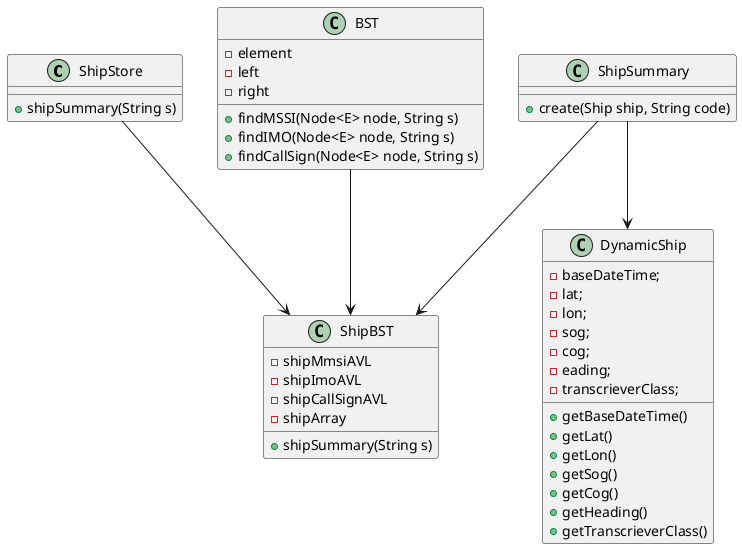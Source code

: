 @startuml
'https://plantuml.com/class-diagram

class ShipStore{
    +shipSummary(String s)
}
class ShipBST{
    -shipMmsiAVL
    -shipImoAVL
    -shipCallSignAVL
    -shipArray
    +shipSummary(String s)
}
class BST{
    -element
    -left
    -right
    +findMSSI(Node<E> node, String s)
    +findIMO(Node<E> node, String s)
    +findCallSign(Node<E> node, String s)
}

class ShipSummary{
    +create(Ship ship, String code)
}
class DynamicShip{
    -baseDateTime;
    -lat;
    -lon;
    -sog;
    -cog;
    -eading;
    -transcrieverClass;

    +getBaseDateTime()
    +getLat()
    +getLon()
    +getSog()
    +getCog()
    +getHeading()
    +getTranscrieverClass()
}
BST-->ShipBST
ShipStore-->ShipBST
ShipSummary-->ShipBST
ShipSummary-->DynamicShip

@enduml